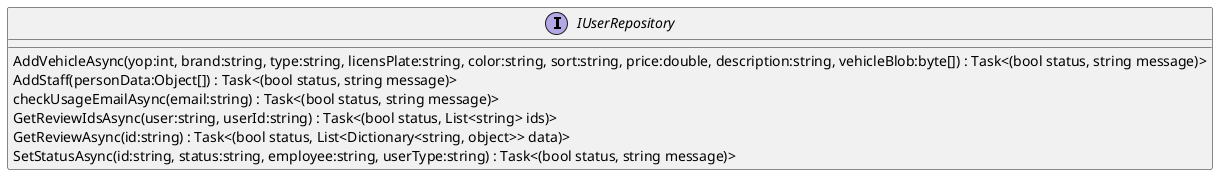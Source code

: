 @startuml
interface IUserRepository {
    AddVehicleAsync(yop:int, brand:string, type:string, licensPlate:string, color:string, sort:string, price:double, description:string, vehicleBlob:byte[]) : Task<(bool status, string message)>
    AddStaff(personData:Object[]) : Task<(bool status, string message)>
    checkUsageEmailAsync(email:string) : Task<(bool status, string message)>
    GetReviewIdsAsync(user:string, userId:string) : Task<(bool status, List<string> ids)>
    GetReviewAsync(id:string) : Task<(bool status, List<Dictionary<string, object>> data)>
    SetStatusAsync(id:string, status:string, employee:string, userType:string) : Task<(bool status, string message)>
}
@enduml
